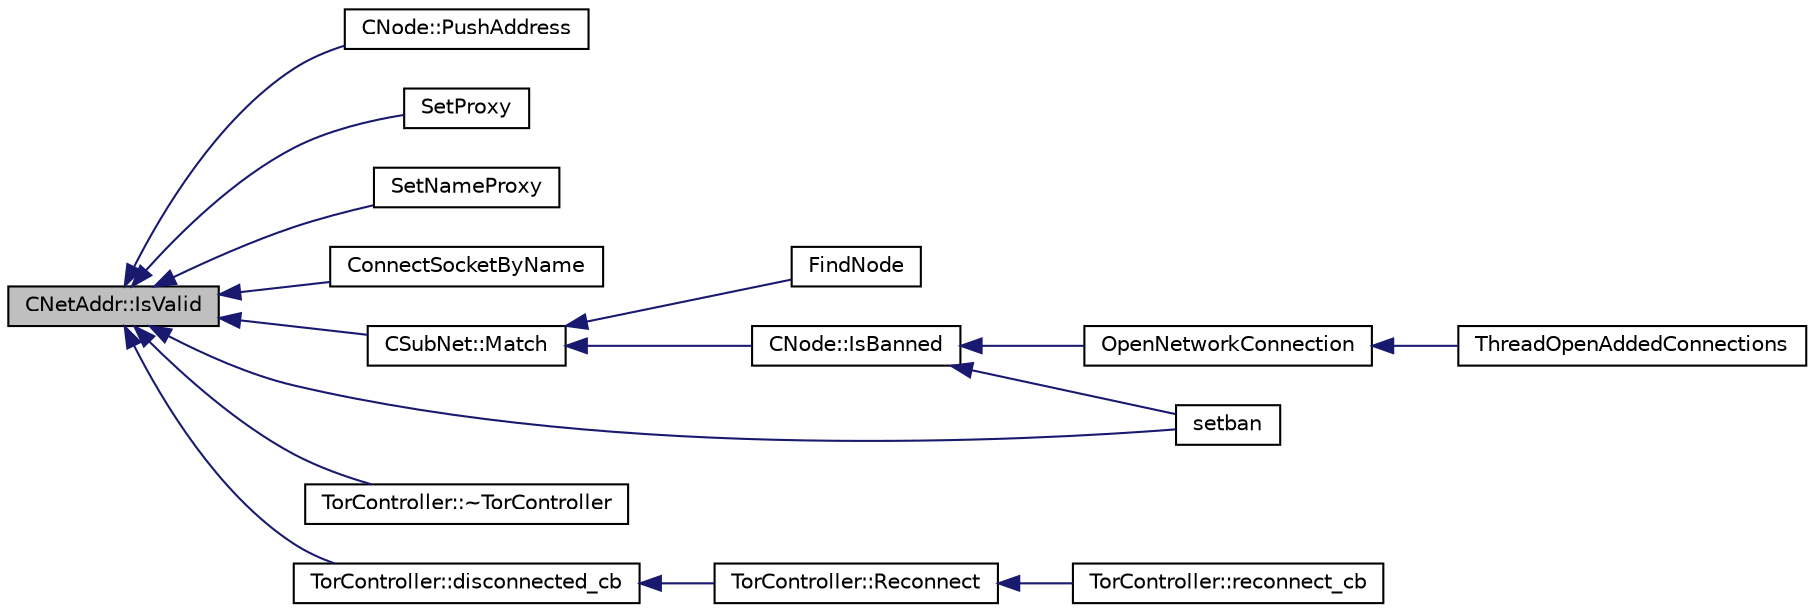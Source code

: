 digraph "CNetAddr::IsValid"
{
  edge [fontname="Helvetica",fontsize="10",labelfontname="Helvetica",labelfontsize="10"];
  node [fontname="Helvetica",fontsize="10",shape=record];
  rankdir="LR";
  Node258 [label="CNetAddr::IsValid",height=0.2,width=0.4,color="black", fillcolor="grey75", style="filled", fontcolor="black"];
  Node258 -> Node259 [dir="back",color="midnightblue",fontsize="10",style="solid",fontname="Helvetica"];
  Node259 [label="CNode::PushAddress",height=0.2,width=0.4,color="black", fillcolor="white", style="filled",URL="$d1/d64/class_c_node.html#a06950a5ce265a1d4df1aad7f28e6fde8"];
  Node258 -> Node260 [dir="back",color="midnightblue",fontsize="10",style="solid",fontname="Helvetica"];
  Node260 [label="SetProxy",height=0.2,width=0.4,color="black", fillcolor="white", style="filled",URL="$da/df0/netbase_8h.html#a36b3ccbd459a4a9a7e3b9fc225d4f0b1"];
  Node258 -> Node261 [dir="back",color="midnightblue",fontsize="10",style="solid",fontname="Helvetica"];
  Node261 [label="SetNameProxy",height=0.2,width=0.4,color="black", fillcolor="white", style="filled",URL="$da/df0/netbase_8h.html#ae47899ade227ff90cc08cadb0137872c"];
  Node258 -> Node262 [dir="back",color="midnightblue",fontsize="10",style="solid",fontname="Helvetica"];
  Node262 [label="ConnectSocketByName",height=0.2,width=0.4,color="black", fillcolor="white", style="filled",URL="$da/df0/netbase_8h.html#a6b06ed45e08d73e435c656a4dfcb0a95"];
  Node258 -> Node263 [dir="back",color="midnightblue",fontsize="10",style="solid",fontname="Helvetica"];
  Node263 [label="CSubNet::Match",height=0.2,width=0.4,color="black", fillcolor="white", style="filled",URL="$d9/d87/class_c_sub_net.html#af84fa02ebca222739c55e9d2cd7d38a3"];
  Node263 -> Node264 [dir="back",color="midnightblue",fontsize="10",style="solid",fontname="Helvetica"];
  Node264 [label="FindNode",height=0.2,width=0.4,color="black", fillcolor="white", style="filled",URL="$d7/d97/net_8h.html#a9f21bc8d4f0f9af1ad5ccbd3b040227b"];
  Node263 -> Node265 [dir="back",color="midnightblue",fontsize="10",style="solid",fontname="Helvetica"];
  Node265 [label="CNode::IsBanned",height=0.2,width=0.4,color="black", fillcolor="white", style="filled",URL="$d1/d64/class_c_node.html#aefa8b81afa53b4c6635dc4c6c024211a"];
  Node265 -> Node266 [dir="back",color="midnightblue",fontsize="10",style="solid",fontname="Helvetica"];
  Node266 [label="OpenNetworkConnection",height=0.2,width=0.4,color="black", fillcolor="white", style="filled",URL="$dd/d84/net_8cpp.html#aa19cb8e6cf23a990e585f2bbf9ece276"];
  Node266 -> Node267 [dir="back",color="midnightblue",fontsize="10",style="solid",fontname="Helvetica"];
  Node267 [label="ThreadOpenAddedConnections",height=0.2,width=0.4,color="black", fillcolor="white", style="filled",URL="$dd/d84/net_8cpp.html#a2d1ca95557ae336582b886a251e7fe94"];
  Node265 -> Node268 [dir="back",color="midnightblue",fontsize="10",style="solid",fontname="Helvetica"];
  Node268 [label="setban",height=0.2,width=0.4,color="black", fillcolor="white", style="filled",URL="$df/dab/rpcnet_8cpp.html#a4691c5765507f04c86e42e8df1e5c047"];
  Node258 -> Node268 [dir="back",color="midnightblue",fontsize="10",style="solid",fontname="Helvetica"];
  Node258 -> Node269 [dir="back",color="midnightblue",fontsize="10",style="solid",fontname="Helvetica"];
  Node269 [label="TorController::~TorController",height=0.2,width=0.4,color="black", fillcolor="white", style="filled",URL="$da/dd9/class_tor_controller.html#a98c6b822f4a60da7847a974607b95963"];
  Node258 -> Node270 [dir="back",color="midnightblue",fontsize="10",style="solid",fontname="Helvetica"];
  Node270 [label="TorController::disconnected_cb",height=0.2,width=0.4,color="black", fillcolor="white", style="filled",URL="$da/dd9/class_tor_controller.html#a81392f33f0c7e069762668ec3a757075",tooltip="Callback after connection lost or failed connection attempt. "];
  Node270 -> Node271 [dir="back",color="midnightblue",fontsize="10",style="solid",fontname="Helvetica"];
  Node271 [label="TorController::Reconnect",height=0.2,width=0.4,color="black", fillcolor="white", style="filled",URL="$da/dd9/class_tor_controller.html#ae5d4304836fce79574ec540c5ada8269",tooltip="Reconnect, after getting disconnected. "];
  Node271 -> Node272 [dir="back",color="midnightblue",fontsize="10",style="solid",fontname="Helvetica"];
  Node272 [label="TorController::reconnect_cb",height=0.2,width=0.4,color="black", fillcolor="white", style="filled",URL="$da/dd9/class_tor_controller.html#a2fa9614b4fa0e24c57f443b3c56f835c",tooltip="Callback for reconnect timer. "];
}
